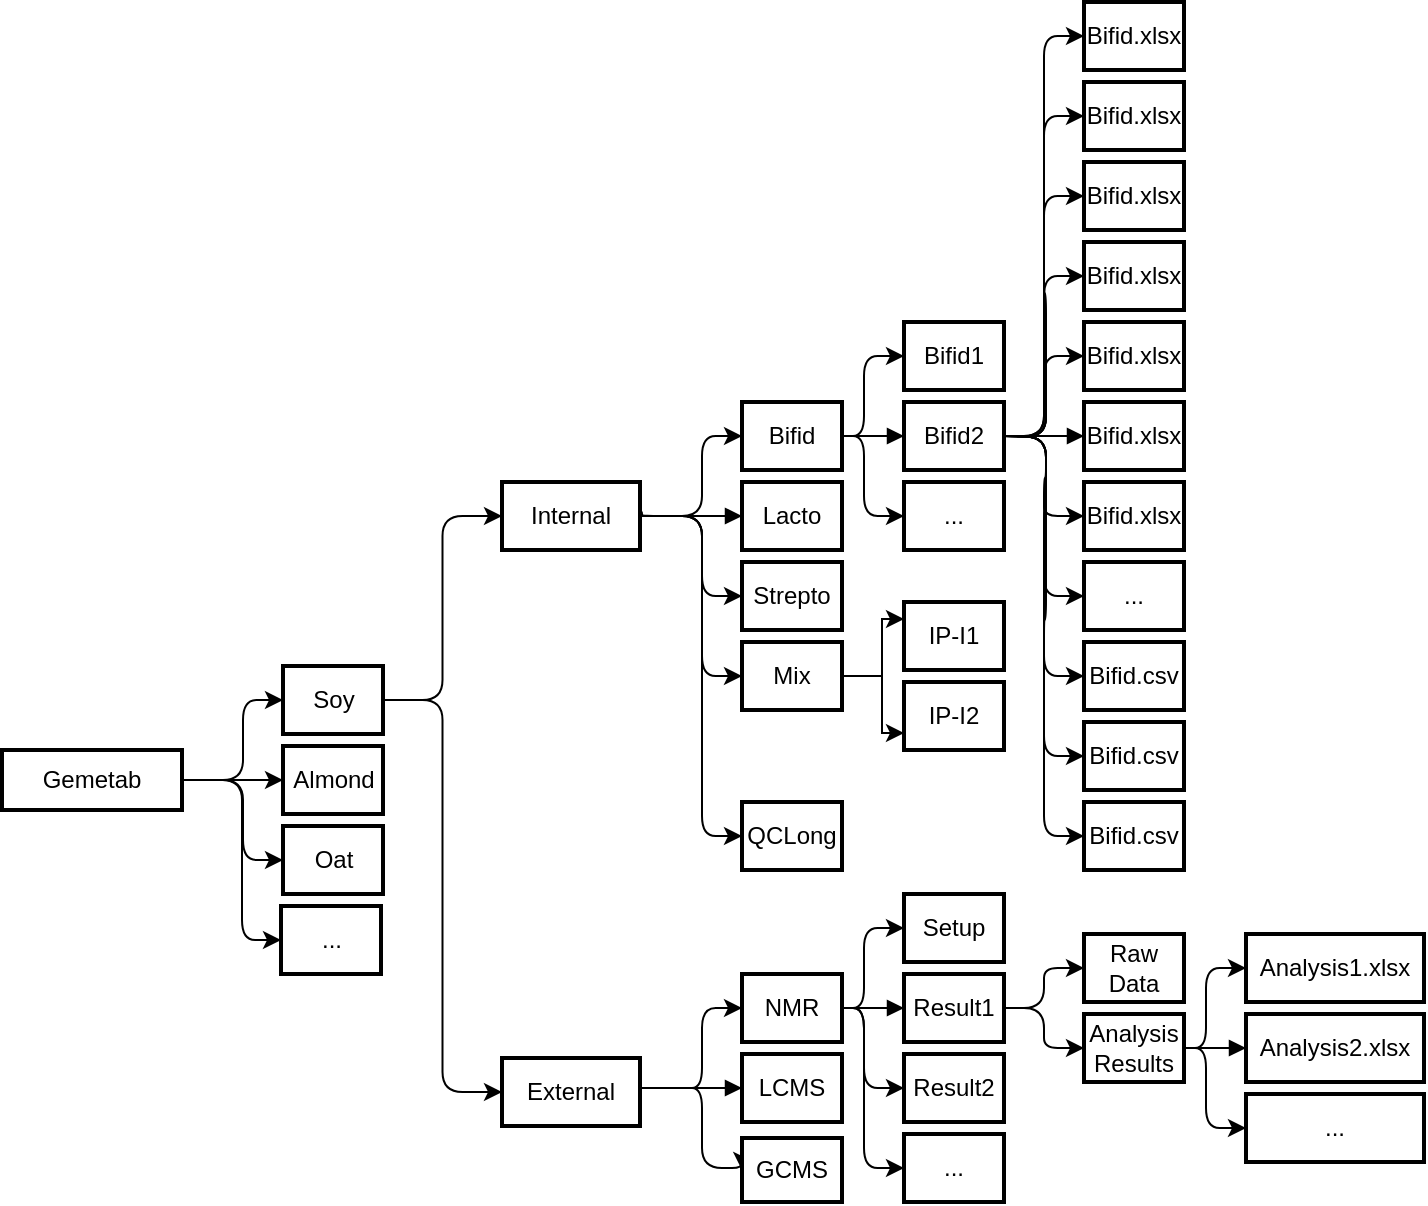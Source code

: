 <mxfile version="22.1.18" type="github">
  <diagram name="Page-1" id="PwfnWvD9wjche3ETHrIq">
    <mxGraphModel dx="2053" dy="1808" grid="1" gridSize="10" guides="1" tooltips="1" connect="1" arrows="1" fold="1" page="1" pageScale="1" pageWidth="827" pageHeight="1169" math="0" shadow="0">
      <root>
        <mxCell id="0" />
        <mxCell id="1" parent="0" />
        <mxCell id="RsjYX8GhMbYGZVRRr3Kg-16" style="edgeStyle=orthogonalEdgeStyle;rounded=1;orthogonalLoop=1;jettySize=auto;html=1;exitX=1;exitY=0.5;exitDx=0;exitDy=0;entryX=0;entryY=0.5;entryDx=0;entryDy=0;curved=0;" parent="1" source="6" target="3" edge="1">
          <mxGeometry relative="1" as="geometry" />
        </mxCell>
        <mxCell id="2" value="Gemetab" style="whiteSpace=wrap;strokeWidth=2;" parent="1" vertex="1">
          <mxGeometry x="-190" y="144" width="90" height="30" as="geometry" />
        </mxCell>
        <mxCell id="RsjYX8GhMbYGZVRRr3Kg-44" style="edgeStyle=orthogonalEdgeStyle;rounded=0;orthogonalLoop=1;jettySize=auto;html=1;exitX=1;exitY=0.5;exitDx=0;exitDy=0;entryX=0;entryY=0.5;entryDx=0;entryDy=0;" parent="1" target="RsjYX8GhMbYGZVRRr3Kg-18" edge="1">
          <mxGeometry relative="1" as="geometry">
            <mxPoint x="-80" y="159" as="sourcePoint" />
          </mxGeometry>
        </mxCell>
        <mxCell id="RsjYX8GhMbYGZVRRr3Kg-49" style="edgeStyle=orthogonalEdgeStyle;rounded=1;orthogonalLoop=1;jettySize=auto;html=1;entryX=0;entryY=0.5;entryDx=0;entryDy=0;curved=0;" parent="1" target="6" edge="1">
          <mxGeometry relative="1" as="geometry">
            <Array as="points">
              <mxPoint x="-69.5" y="159" />
              <mxPoint x="-69.5" y="119" />
            </Array>
            <mxPoint x="-100" y="159" as="sourcePoint" />
          </mxGeometry>
        </mxCell>
        <mxCell id="RsjYX8GhMbYGZVRRr3Kg-51" style="edgeStyle=orthogonalEdgeStyle;rounded=1;orthogonalLoop=1;jettySize=auto;html=1;entryX=0;entryY=0.5;entryDx=0;entryDy=0;curved=0;" parent="1" target="RsjYX8GhMbYGZVRRr3Kg-20" edge="1">
          <mxGeometry relative="1" as="geometry">
            <Array as="points">
              <mxPoint x="-69.5" y="159" />
              <mxPoint x="-69.5" y="199" />
            </Array>
            <mxPoint x="-100" y="159" as="sourcePoint" />
          </mxGeometry>
        </mxCell>
        <mxCell id="RsjYX8GhMbYGZVRRr3Kg-69" style="edgeStyle=orthogonalEdgeStyle;rounded=1;orthogonalLoop=1;jettySize=auto;html=1;exitX=1;exitY=0.5;exitDx=0;exitDy=0;entryX=0;entryY=0.5;entryDx=0;entryDy=0;curved=0;" parent="1" source="2" target="RsjYX8GhMbYGZVRRr3Kg-68" edge="1">
          <mxGeometry relative="1" as="geometry">
            <Array as="points">
              <mxPoint x="-70" y="159" />
              <mxPoint x="-70" y="239" />
            </Array>
            <mxPoint x="-80" y="159" as="sourcePoint" />
          </mxGeometry>
        </mxCell>
        <mxCell id="3" value="Internal" style="whiteSpace=wrap;strokeWidth=2;" parent="1" vertex="1">
          <mxGeometry x="60" y="10" width="69" height="34" as="geometry" />
        </mxCell>
        <mxCell id="RsjYX8GhMbYGZVRRr3Kg-58" style="edgeStyle=orthogonalEdgeStyle;rounded=1;orthogonalLoop=1;jettySize=auto;html=1;exitX=1;exitY=0.5;exitDx=0;exitDy=0;entryX=0;entryY=0.5;entryDx=0;entryDy=0;curved=0;" parent="1" target="RsjYX8GhMbYGZVRRr3Kg-22" edge="1">
          <mxGeometry relative="1" as="geometry">
            <Array as="points">
              <mxPoint x="160" y="313" />
              <mxPoint x="160" y="273" />
            </Array>
            <mxPoint x="150" y="313" as="sourcePoint" />
          </mxGeometry>
        </mxCell>
        <mxCell id="RsjYX8GhMbYGZVRRr3Kg-59" style="edgeStyle=orthogonalEdgeStyle;rounded=1;orthogonalLoop=1;jettySize=auto;html=1;exitX=1;exitY=0.5;exitDx=0;exitDy=0;entryX=0;entryY=0.5;entryDx=0;entryDy=0;curved=0;" parent="1" target="RsjYX8GhMbYGZVRRr3Kg-26" edge="1">
          <mxGeometry relative="1" as="geometry">
            <Array as="points">
              <mxPoint x="160" y="313" />
              <mxPoint x="160" y="353" />
            </Array>
            <mxPoint x="150" y="313" as="sourcePoint" />
          </mxGeometry>
        </mxCell>
        <mxCell id="5" value="External" style="whiteSpace=wrap;strokeWidth=2;" parent="1" vertex="1">
          <mxGeometry x="60" y="298" width="69" height="34" as="geometry" />
        </mxCell>
        <mxCell id="RsjYX8GhMbYGZVRRr3Kg-62" style="edgeStyle=orthogonalEdgeStyle;rounded=1;orthogonalLoop=1;jettySize=auto;html=1;exitX=1;exitY=0.5;exitDx=0;exitDy=0;entryX=0;entryY=0.5;entryDx=0;entryDy=0;curved=0;" parent="1" source="3" target="RsjYX8GhMbYGZVRRr3Kg-28" edge="1">
          <mxGeometry relative="1" as="geometry">
            <Array as="points">
              <mxPoint x="130" y="25" />
              <mxPoint x="130" y="27" />
              <mxPoint x="160" y="27" />
              <mxPoint x="160" y="-13" />
            </Array>
          </mxGeometry>
        </mxCell>
        <mxCell id="RsjYX8GhMbYGZVRRr3Kg-63" style="edgeStyle=orthogonalEdgeStyle;rounded=1;orthogonalLoop=1;jettySize=auto;html=1;exitX=1;exitY=0.5;exitDx=0;exitDy=0;entryX=0;entryY=0.5;entryDx=0;entryDy=0;curved=0;" parent="1" source="3" target="RsjYX8GhMbYGZVRRr3Kg-32" edge="1">
          <mxGeometry relative="1" as="geometry">
            <Array as="points">
              <mxPoint x="129" y="27" />
              <mxPoint x="160" y="27" />
              <mxPoint x="160" y="67" />
            </Array>
          </mxGeometry>
        </mxCell>
        <mxCell id="RsjYX8GhMbYGZVRRr3Kg-66" style="edgeStyle=orthogonalEdgeStyle;rounded=1;orthogonalLoop=1;jettySize=auto;html=1;exitX=1;exitY=0.5;exitDx=0;exitDy=0;entryX=0;entryY=0.5;entryDx=0;entryDy=0;curved=0;" parent="1" source="3" target="RsjYX8GhMbYGZVRRr3Kg-65" edge="1">
          <mxGeometry relative="1" as="geometry">
            <Array as="points">
              <mxPoint x="129" y="27" />
              <mxPoint x="160" y="27" />
              <mxPoint x="160" y="107" />
            </Array>
          </mxGeometry>
        </mxCell>
        <mxCell id="iCMz9JNVEekBgbVgnfSg-31" style="edgeStyle=orthogonalEdgeStyle;rounded=1;orthogonalLoop=1;jettySize=auto;html=1;exitX=1;exitY=0.5;exitDx=0;exitDy=0;entryX=0;entryY=0.5;entryDx=0;entryDy=0;curved=0;" edge="1" parent="1" source="3" target="iCMz9JNVEekBgbVgnfSg-26">
          <mxGeometry relative="1" as="geometry">
            <Array as="points">
              <mxPoint x="129" y="27" />
              <mxPoint x="160" y="27" />
              <mxPoint x="160" y="187" />
            </Array>
          </mxGeometry>
        </mxCell>
        <mxCell id="6" value="Soy" style="whiteSpace=wrap;strokeWidth=2;" parent="1" vertex="1">
          <mxGeometry x="-49.5" y="102" width="50" height="34" as="geometry" />
        </mxCell>
        <mxCell id="RsjYX8GhMbYGZVRRr3Kg-18" value="Almond" style="whiteSpace=wrap;strokeWidth=2;" parent="1" vertex="1">
          <mxGeometry x="-49.5" y="142" width="50" height="34" as="geometry" />
        </mxCell>
        <mxCell id="RsjYX8GhMbYGZVRRr3Kg-20" value="Oat" style="whiteSpace=wrap;strokeWidth=2;" parent="1" vertex="1">
          <mxGeometry x="-49.5" y="182" width="50" height="34" as="geometry" />
        </mxCell>
        <mxCell id="RsjYX8GhMbYGZVRRr3Kg-60" style="edgeStyle=orthogonalEdgeStyle;rounded=1;orthogonalLoop=1;jettySize=auto;html=1;exitX=1;exitY=0.5;exitDx=0;exitDy=0;entryX=0;entryY=0.5;entryDx=0;entryDy=0;curved=0;" parent="1" source="RsjYX8GhMbYGZVRRr3Kg-22" target="RsjYX8GhMbYGZVRRr3Kg-34" edge="1">
          <mxGeometry relative="1" as="geometry">
            <Array as="points">
              <mxPoint x="241" y="273" />
              <mxPoint x="241" y="233" />
            </Array>
          </mxGeometry>
        </mxCell>
        <mxCell id="RsjYX8GhMbYGZVRRr3Kg-61" style="edgeStyle=orthogonalEdgeStyle;rounded=1;orthogonalLoop=1;jettySize=auto;html=1;exitX=1;exitY=0.5;exitDx=0;exitDy=0;entryX=0;entryY=0.5;entryDx=0;entryDy=0;curved=0;" parent="1" source="RsjYX8GhMbYGZVRRr3Kg-22" target="RsjYX8GhMbYGZVRRr3Kg-38" edge="1">
          <mxGeometry relative="1" as="geometry">
            <Array as="points">
              <mxPoint x="241" y="273" />
              <mxPoint x="241" y="313" />
            </Array>
          </mxGeometry>
        </mxCell>
        <mxCell id="RsjYX8GhMbYGZVRRr3Kg-70" style="edgeStyle=orthogonalEdgeStyle;rounded=1;orthogonalLoop=1;jettySize=auto;html=1;exitX=1;exitY=0.5;exitDx=0;exitDy=0;entryX=0;entryY=0.5;entryDx=0;entryDy=0;curved=0;" parent="1" source="RsjYX8GhMbYGZVRRr3Kg-22" target="RsjYX8GhMbYGZVRRr3Kg-67" edge="1">
          <mxGeometry relative="1" as="geometry">
            <Array as="points">
              <mxPoint x="241" y="273" />
              <mxPoint x="241" y="353" />
            </Array>
          </mxGeometry>
        </mxCell>
        <mxCell id="RsjYX8GhMbYGZVRRr3Kg-22" value="NMR" style="whiteSpace=wrap;strokeWidth=2;" parent="1" vertex="1">
          <mxGeometry x="180" y="256" width="50" height="34" as="geometry" />
        </mxCell>
        <mxCell id="RsjYX8GhMbYGZVRRr3Kg-24" value="LCMS" style="whiteSpace=wrap;strokeWidth=2;" parent="1" vertex="1">
          <mxGeometry x="180" y="296" width="50" height="34" as="geometry" />
        </mxCell>
        <mxCell id="RsjYX8GhMbYGZVRRr3Kg-25" value="" style="curved=0;startArrow=none;endArrow=block;entryX=0;entryY=0.5;entryDx=0;entryDy=0;rounded=1;" parent="1" target="RsjYX8GhMbYGZVRRr3Kg-24" edge="1">
          <mxGeometry relative="1" as="geometry">
            <Array as="points" />
            <mxPoint x="130" y="313" as="sourcePoint" />
            <mxPoint x="190" y="323" as="targetPoint" />
          </mxGeometry>
        </mxCell>
        <mxCell id="RsjYX8GhMbYGZVRRr3Kg-26" value="GCMS" style="whiteSpace=wrap;strokeWidth=2;" parent="1" vertex="1">
          <mxGeometry x="180" y="338" width="50" height="32" as="geometry" />
        </mxCell>
        <mxCell id="RsjYX8GhMbYGZVRRr3Kg-86" style="edgeStyle=orthogonalEdgeStyle;rounded=1;orthogonalLoop=1;jettySize=auto;html=1;exitX=1;exitY=0.5;exitDx=0;exitDy=0;entryX=0;entryY=0.5;entryDx=0;entryDy=0;strokeColor=none;curved=0;" parent="1" target="RsjYX8GhMbYGZVRRr3Kg-81" edge="1">
          <mxGeometry relative="1" as="geometry">
            <mxPoint x="311" y="-13.0" as="sourcePoint" />
          </mxGeometry>
        </mxCell>
        <mxCell id="RsjYX8GhMbYGZVRRr3Kg-93" style="edgeStyle=orthogonalEdgeStyle;rounded=1;orthogonalLoop=1;jettySize=auto;html=1;exitX=1;exitY=0.5;exitDx=0;exitDy=0;entryX=0;entryY=0.5;entryDx=0;entryDy=0;curved=0;" parent="1" target="RsjYX8GhMbYGZVRRr3Kg-90" edge="1">
          <mxGeometry relative="1" as="geometry">
            <mxPoint x="311" y="-13.0" as="sourcePoint" />
            <Array as="points">
              <mxPoint x="331" y="-13" />
              <mxPoint x="331" y="-213" />
            </Array>
          </mxGeometry>
        </mxCell>
        <mxCell id="RsjYX8GhMbYGZVRRr3Kg-28" value="Bifid" style="whiteSpace=wrap;strokeWidth=2;" parent="1" vertex="1">
          <mxGeometry x="180" y="-30" width="50" height="34" as="geometry" />
        </mxCell>
        <mxCell id="RsjYX8GhMbYGZVRRr3Kg-30" value="Lacto" style="whiteSpace=wrap;strokeWidth=2;" parent="1" vertex="1">
          <mxGeometry x="180" y="10" width="50" height="34" as="geometry" />
        </mxCell>
        <mxCell id="RsjYX8GhMbYGZVRRr3Kg-31" value="" style="curved=0;startArrow=none;endArrow=block;entryX=0;entryY=0.5;entryDx=0;entryDy=0;rounded=1;" parent="1" target="RsjYX8GhMbYGZVRRr3Kg-30" edge="1">
          <mxGeometry relative="1" as="geometry">
            <Array as="points" />
            <mxPoint x="150" y="27" as="sourcePoint" />
            <mxPoint x="190" y="37" as="targetPoint" />
          </mxGeometry>
        </mxCell>
        <mxCell id="RsjYX8GhMbYGZVRRr3Kg-32" value="Strepto" style="whiteSpace=wrap;strokeWidth=2;" parent="1" vertex="1">
          <mxGeometry x="180" y="50" width="50" height="34" as="geometry" />
        </mxCell>
        <mxCell id="RsjYX8GhMbYGZVRRr3Kg-34" value="Setup" style="whiteSpace=wrap;strokeWidth=2;" parent="1" vertex="1">
          <mxGeometry x="261" y="216" width="50" height="34" as="geometry" />
        </mxCell>
        <mxCell id="RsjYX8GhMbYGZVRRr3Kg-42" value="" style="edgeStyle=orthogonalEdgeStyle;rounded=1;orthogonalLoop=1;jettySize=auto;html=1;curved=0;" parent="1" source="RsjYX8GhMbYGZVRRr3Kg-36" target="RsjYX8GhMbYGZVRRr3Kg-41" edge="1">
          <mxGeometry relative="1" as="geometry" />
        </mxCell>
        <mxCell id="RsjYX8GhMbYGZVRRr3Kg-36" value="Result1" style="whiteSpace=wrap;strokeWidth=2;" parent="1" vertex="1">
          <mxGeometry x="261" y="256" width="50" height="34" as="geometry" />
        </mxCell>
        <mxCell id="RsjYX8GhMbYGZVRRr3Kg-37" value="" style="curved=0;startArrow=none;endArrow=block;entryX=0;entryY=0.5;entryDx=0;entryDy=0;rounded=1;" parent="1" target="RsjYX8GhMbYGZVRRr3Kg-36" edge="1">
          <mxGeometry relative="1" as="geometry">
            <Array as="points" />
            <mxPoint x="231" y="273" as="sourcePoint" />
            <mxPoint x="271" y="283" as="targetPoint" />
          </mxGeometry>
        </mxCell>
        <mxCell id="RsjYX8GhMbYGZVRRr3Kg-38" value="Result2" style="whiteSpace=wrap;strokeWidth=2;" parent="1" vertex="1">
          <mxGeometry x="261" y="296" width="50" height="34" as="geometry" />
        </mxCell>
        <mxCell id="RsjYX8GhMbYGZVRRr3Kg-40" value="Raw Data" style="whiteSpace=wrap;strokeWidth=2;" parent="1" vertex="1">
          <mxGeometry x="351" y="236" width="50" height="34" as="geometry" />
        </mxCell>
        <mxCell id="RsjYX8GhMbYGZVRRr3Kg-41" value="Analysis Results" style="whiteSpace=wrap;strokeWidth=2;" parent="1" vertex="1">
          <mxGeometry x="351" y="276" width="50" height="34" as="geometry" />
        </mxCell>
        <mxCell id="RsjYX8GhMbYGZVRRr3Kg-43" value="" style="edgeStyle=orthogonalEdgeStyle;rounded=1;orthogonalLoop=1;jettySize=auto;html=1;exitX=1;exitY=0.5;exitDx=0;exitDy=0;entryX=0;entryY=0.5;entryDx=0;entryDy=0;curved=0;" parent="1" source="RsjYX8GhMbYGZVRRr3Kg-36" target="RsjYX8GhMbYGZVRRr3Kg-40" edge="1">
          <mxGeometry relative="1" as="geometry">
            <mxPoint x="321" y="283" as="sourcePoint" />
            <mxPoint x="351" y="303" as="targetPoint" />
            <Array as="points">
              <mxPoint x="331" y="273" />
              <mxPoint x="331" y="253" />
            </Array>
          </mxGeometry>
        </mxCell>
        <mxCell id="iCMz9JNVEekBgbVgnfSg-29" style="edgeStyle=orthogonalEdgeStyle;rounded=0;orthogonalLoop=1;jettySize=auto;html=1;exitX=1;exitY=0.5;exitDx=0;exitDy=0;entryX=0;entryY=0.25;entryDx=0;entryDy=0;" edge="1" parent="1" source="RsjYX8GhMbYGZVRRr3Kg-65" target="iCMz9JNVEekBgbVgnfSg-23">
          <mxGeometry relative="1" as="geometry" />
        </mxCell>
        <mxCell id="iCMz9JNVEekBgbVgnfSg-30" style="edgeStyle=orthogonalEdgeStyle;rounded=0;orthogonalLoop=1;jettySize=auto;html=1;exitX=1;exitY=0.5;exitDx=0;exitDy=0;entryX=0;entryY=0.75;entryDx=0;entryDy=0;" edge="1" parent="1" source="RsjYX8GhMbYGZVRRr3Kg-65" target="iCMz9JNVEekBgbVgnfSg-24">
          <mxGeometry relative="1" as="geometry" />
        </mxCell>
        <mxCell id="RsjYX8GhMbYGZVRRr3Kg-65" value="Mix" style="whiteSpace=wrap;strokeWidth=2;" parent="1" vertex="1">
          <mxGeometry x="180" y="90" width="50" height="34" as="geometry" />
        </mxCell>
        <mxCell id="RsjYX8GhMbYGZVRRr3Kg-67" value="..." style="whiteSpace=wrap;strokeWidth=2;" parent="1" vertex="1">
          <mxGeometry x="261" y="336" width="50" height="34" as="geometry" />
        </mxCell>
        <mxCell id="RsjYX8GhMbYGZVRRr3Kg-68" value="..." style="whiteSpace=wrap;strokeWidth=2;" parent="1" vertex="1">
          <mxGeometry x="-50.5" y="222" width="50" height="34" as="geometry" />
        </mxCell>
        <mxCell id="RsjYX8GhMbYGZVRRr3Kg-71" style="edgeStyle=orthogonalEdgeStyle;rounded=1;orthogonalLoop=1;jettySize=auto;html=1;exitX=1;exitY=0.5;exitDx=0;exitDy=0;entryX=0;entryY=0.5;entryDx=0;entryDy=0;curved=0;" parent="1" target="RsjYX8GhMbYGZVRRr3Kg-74" edge="1">
          <mxGeometry relative="1" as="geometry">
            <mxPoint x="311" y="-13" as="sourcePoint" />
            <Array as="points">
              <mxPoint x="331" y="-13" />
              <mxPoint x="331" y="-53" />
            </Array>
          </mxGeometry>
        </mxCell>
        <mxCell id="RsjYX8GhMbYGZVRRr3Kg-74" value="Bifid.xlsx" style="whiteSpace=wrap;strokeWidth=2;" parent="1" vertex="1">
          <mxGeometry x="351" y="-70" width="50" height="34" as="geometry" />
        </mxCell>
        <mxCell id="RsjYX8GhMbYGZVRRr3Kg-75" value="Bifid.xlsx" style="whiteSpace=wrap;strokeWidth=2;" parent="1" vertex="1">
          <mxGeometry x="351" y="-30" width="50" height="34" as="geometry" />
        </mxCell>
        <mxCell id="RsjYX8GhMbYGZVRRr3Kg-76" value="" style="curved=0;startArrow=none;endArrow=block;entryX=0;entryY=0.5;entryDx=0;entryDy=0;rounded=1;" parent="1" target="RsjYX8GhMbYGZVRRr3Kg-75" edge="1">
          <mxGeometry relative="1" as="geometry">
            <Array as="points" />
            <mxPoint x="311" y="-13" as="sourcePoint" />
            <mxPoint x="351" y="-3" as="targetPoint" />
          </mxGeometry>
        </mxCell>
        <mxCell id="RsjYX8GhMbYGZVRRr3Kg-77" value="Bifid.xlsx" style="whiteSpace=wrap;strokeWidth=2;" parent="1" vertex="1">
          <mxGeometry x="351" y="10" width="50" height="34" as="geometry" />
        </mxCell>
        <mxCell id="RsjYX8GhMbYGZVRRr3Kg-78" value="..." style="whiteSpace=wrap;strokeWidth=2;" parent="1" vertex="1">
          <mxGeometry x="351" y="50" width="50" height="34" as="geometry" />
        </mxCell>
        <mxCell id="RsjYX8GhMbYGZVRRr3Kg-79" value="Bifid.xlsx" style="whiteSpace=wrap;strokeWidth=2;" parent="1" vertex="1">
          <mxGeometry x="351" y="-190" width="50" height="34" as="geometry" />
        </mxCell>
        <mxCell id="RsjYX8GhMbYGZVRRr3Kg-80" value="Bifid.xlsx" style="whiteSpace=wrap;strokeWidth=2;" parent="1" vertex="1">
          <mxGeometry x="351" y="-150" width="50" height="34" as="geometry" />
        </mxCell>
        <mxCell id="RsjYX8GhMbYGZVRRr3Kg-81" value="Bifid.xlsx" style="whiteSpace=wrap;strokeWidth=2;" parent="1" vertex="1">
          <mxGeometry x="351" y="-110" width="50" height="34" as="geometry" />
        </mxCell>
        <mxCell id="RsjYX8GhMbYGZVRRr3Kg-82" value="Bifid.csv" style="whiteSpace=wrap;strokeWidth=2;" parent="1" vertex="1">
          <mxGeometry x="351" y="130" width="50" height="34" as="geometry" />
        </mxCell>
        <mxCell id="RsjYX8GhMbYGZVRRr3Kg-83" value="Bifid.csv" style="whiteSpace=wrap;strokeWidth=2;" parent="1" vertex="1">
          <mxGeometry x="351" y="90" width="50" height="34" as="geometry" />
        </mxCell>
        <mxCell id="RsjYX8GhMbYGZVRRr3Kg-90" value="Bifid.xlsx" style="whiteSpace=wrap;strokeWidth=2;" parent="1" vertex="1">
          <mxGeometry x="351" y="-230" width="50" height="34" as="geometry" />
        </mxCell>
        <mxCell id="RsjYX8GhMbYGZVRRr3Kg-91" value="Bifid.csv" style="whiteSpace=wrap;strokeWidth=2;" parent="1" vertex="1">
          <mxGeometry x="351" y="170" width="50" height="34" as="geometry" />
        </mxCell>
        <mxCell id="RsjYX8GhMbYGZVRRr3Kg-103" style="edgeStyle=orthogonalEdgeStyle;rounded=1;orthogonalLoop=1;jettySize=auto;html=1;exitX=1;exitY=0.5;exitDx=0;exitDy=0;entryX=0;entryY=0.5;entryDx=0;entryDy=0;curved=0;" parent="1" target="RsjYX8GhMbYGZVRRr3Kg-79" edge="1">
          <mxGeometry relative="1" as="geometry">
            <mxPoint x="311" y="-13" as="sourcePoint" />
          </mxGeometry>
        </mxCell>
        <mxCell id="RsjYX8GhMbYGZVRRr3Kg-104" style="edgeStyle=orthogonalEdgeStyle;rounded=1;orthogonalLoop=1;jettySize=auto;html=1;exitX=1;exitY=0.5;exitDx=0;exitDy=0;entryX=0;entryY=0.5;entryDx=0;entryDy=0;curved=0;" parent="1" target="RsjYX8GhMbYGZVRRr3Kg-80" edge="1">
          <mxGeometry relative="1" as="geometry">
            <mxPoint x="311" y="-13" as="sourcePoint" />
          </mxGeometry>
        </mxCell>
        <mxCell id="RsjYX8GhMbYGZVRRr3Kg-105" style="edgeStyle=orthogonalEdgeStyle;rounded=1;orthogonalLoop=1;jettySize=auto;html=1;exitX=1;exitY=0.5;exitDx=0;exitDy=0;entryX=0;entryY=0.5;entryDx=0;entryDy=0;curved=0;" parent="1" target="RsjYX8GhMbYGZVRRr3Kg-81" edge="1">
          <mxGeometry relative="1" as="geometry">
            <mxPoint x="311" y="-13" as="sourcePoint" />
          </mxGeometry>
        </mxCell>
        <mxCell id="RsjYX8GhMbYGZVRRr3Kg-106" style="edgeStyle=orthogonalEdgeStyle;rounded=1;orthogonalLoop=1;jettySize=auto;html=1;exitX=1;exitY=0.5;exitDx=0;exitDy=0;entryX=0;entryY=0.5;entryDx=0;entryDy=0;curved=0;" parent="1" target="RsjYX8GhMbYGZVRRr3Kg-78" edge="1">
          <mxGeometry relative="1" as="geometry">
            <mxPoint x="311" y="-13" as="sourcePoint" />
          </mxGeometry>
        </mxCell>
        <mxCell id="RsjYX8GhMbYGZVRRr3Kg-107" style="edgeStyle=orthogonalEdgeStyle;rounded=1;orthogonalLoop=1;jettySize=auto;html=1;exitX=1;exitY=0.5;exitDx=0;exitDy=0;entryX=0;entryY=0.5;entryDx=0;entryDy=0;curved=0;" parent="1" target="RsjYX8GhMbYGZVRRr3Kg-83" edge="1">
          <mxGeometry relative="1" as="geometry">
            <mxPoint x="311" y="-13" as="sourcePoint" />
          </mxGeometry>
        </mxCell>
        <mxCell id="RsjYX8GhMbYGZVRRr3Kg-108" style="edgeStyle=orthogonalEdgeStyle;rounded=1;orthogonalLoop=1;jettySize=auto;html=1;exitX=1;exitY=0.5;exitDx=0;exitDy=0;entryX=0;entryY=0.5;entryDx=0;entryDy=0;curved=0;" parent="1" target="RsjYX8GhMbYGZVRRr3Kg-82" edge="1">
          <mxGeometry relative="1" as="geometry">
            <mxPoint x="311" y="-13" as="sourcePoint" />
          </mxGeometry>
        </mxCell>
        <mxCell id="RsjYX8GhMbYGZVRRr3Kg-109" style="edgeStyle=orthogonalEdgeStyle;rounded=1;orthogonalLoop=1;jettySize=auto;html=1;exitX=1;exitY=0.5;exitDx=0;exitDy=0;entryX=0;entryY=0.5;entryDx=0;entryDy=0;curved=0;" parent="1" target="RsjYX8GhMbYGZVRRr3Kg-91" edge="1">
          <mxGeometry relative="1" as="geometry">
            <mxPoint x="311" y="-13" as="sourcePoint" />
          </mxGeometry>
        </mxCell>
        <mxCell id="RsjYX8GhMbYGZVRRr3Kg-110" style="edgeStyle=orthogonalEdgeStyle;rounded=1;orthogonalLoop=1;jettySize=auto;html=1;exitX=1;exitY=0.5;exitDx=0;exitDy=0;entryX=0;entryY=0.5;entryDx=0;entryDy=0;curved=0;" parent="1" target="RsjYX8GhMbYGZVRRr3Kg-77" edge="1">
          <mxGeometry relative="1" as="geometry">
            <mxPoint x="311" y="-13" as="sourcePoint" />
          </mxGeometry>
        </mxCell>
        <mxCell id="iCMz9JNVEekBgbVgnfSg-6" style="edgeStyle=orthogonalEdgeStyle;rounded=1;orthogonalLoop=1;jettySize=auto;html=1;exitX=1;exitY=0.5;exitDx=0;exitDy=0;entryX=0;entryY=0.5;entryDx=0;entryDy=0;curved=0;" edge="1" parent="1" target="iCMz9JNVEekBgbVgnfSg-8">
          <mxGeometry relative="1" as="geometry">
            <mxPoint x="230" y="-13" as="sourcePoint" />
            <Array as="points">
              <mxPoint x="241" y="-13" />
              <mxPoint x="241" y="-53" />
            </Array>
          </mxGeometry>
        </mxCell>
        <mxCell id="iCMz9JNVEekBgbVgnfSg-7" style="edgeStyle=orthogonalEdgeStyle;rounded=1;orthogonalLoop=1;jettySize=auto;html=1;exitX=1;exitY=0.5;exitDx=0;exitDy=0;entryX=0;entryY=0.5;entryDx=0;entryDy=0;curved=0;" edge="1" parent="1" target="iCMz9JNVEekBgbVgnfSg-11">
          <mxGeometry relative="1" as="geometry">
            <mxPoint x="230" y="-13" as="sourcePoint" />
            <Array as="points">
              <mxPoint x="241" y="-13" />
              <mxPoint x="241" y="27" />
            </Array>
          </mxGeometry>
        </mxCell>
        <mxCell id="iCMz9JNVEekBgbVgnfSg-8" value="Bifid1" style="whiteSpace=wrap;strokeWidth=2;" vertex="1" parent="1">
          <mxGeometry x="261" y="-70" width="50" height="34" as="geometry" />
        </mxCell>
        <mxCell id="iCMz9JNVEekBgbVgnfSg-9" value="Bifid2" style="whiteSpace=wrap;strokeWidth=2;" vertex="1" parent="1">
          <mxGeometry x="261" y="-30" width="50" height="34" as="geometry" />
        </mxCell>
        <mxCell id="iCMz9JNVEekBgbVgnfSg-10" value="" style="curved=0;startArrow=none;endArrow=block;entryX=0;entryY=0.5;entryDx=0;entryDy=0;rounded=1;" edge="1" parent="1" target="iCMz9JNVEekBgbVgnfSg-9">
          <mxGeometry relative="1" as="geometry">
            <Array as="points" />
            <mxPoint x="231" y="-13" as="sourcePoint" />
            <mxPoint x="271" y="-3" as="targetPoint" />
          </mxGeometry>
        </mxCell>
        <mxCell id="iCMz9JNVEekBgbVgnfSg-11" value="..." style="whiteSpace=wrap;strokeWidth=2;" vertex="1" parent="1">
          <mxGeometry x="261" y="10" width="50" height="34" as="geometry" />
        </mxCell>
        <mxCell id="iCMz9JNVEekBgbVgnfSg-12" style="edgeStyle=orthogonalEdgeStyle;rounded=1;orthogonalLoop=1;jettySize=auto;html=1;exitX=1;exitY=0.5;exitDx=0;exitDy=0;entryX=0;entryY=0.5;entryDx=0;entryDy=0;curved=0;" edge="1" parent="1" target="iCMz9JNVEekBgbVgnfSg-14">
          <mxGeometry relative="1" as="geometry">
            <mxPoint x="401" y="293" as="sourcePoint" />
            <Array as="points">
              <mxPoint x="412" y="293" />
              <mxPoint x="412" y="253" />
            </Array>
          </mxGeometry>
        </mxCell>
        <mxCell id="iCMz9JNVEekBgbVgnfSg-13" style="edgeStyle=orthogonalEdgeStyle;rounded=1;orthogonalLoop=1;jettySize=auto;html=1;exitX=1;exitY=0.5;exitDx=0;exitDy=0;entryX=0;entryY=0.5;entryDx=0;entryDy=0;curved=0;" edge="1" parent="1" target="iCMz9JNVEekBgbVgnfSg-17">
          <mxGeometry relative="1" as="geometry">
            <mxPoint x="401" y="293" as="sourcePoint" />
            <Array as="points">
              <mxPoint x="412" y="293" />
              <mxPoint x="412" y="333" />
            </Array>
          </mxGeometry>
        </mxCell>
        <mxCell id="iCMz9JNVEekBgbVgnfSg-14" value="Analysis1.xlsx" style="whiteSpace=wrap;strokeWidth=2;" vertex="1" parent="1">
          <mxGeometry x="432" y="236" width="89" height="34" as="geometry" />
        </mxCell>
        <mxCell id="iCMz9JNVEekBgbVgnfSg-15" value="Analysis2.xlsx" style="whiteSpace=wrap;strokeWidth=2;" vertex="1" parent="1">
          <mxGeometry x="432" y="276" width="89" height="34" as="geometry" />
        </mxCell>
        <mxCell id="iCMz9JNVEekBgbVgnfSg-16" value="" style="curved=0;startArrow=none;endArrow=block;entryX=0;entryY=0.5;entryDx=0;entryDy=0;rounded=1;" edge="1" parent="1" target="iCMz9JNVEekBgbVgnfSg-15">
          <mxGeometry relative="1" as="geometry">
            <Array as="points" />
            <mxPoint x="402" y="293" as="sourcePoint" />
            <mxPoint x="442" y="303" as="targetPoint" />
          </mxGeometry>
        </mxCell>
        <mxCell id="iCMz9JNVEekBgbVgnfSg-17" value="..." style="whiteSpace=wrap;strokeWidth=2;" vertex="1" parent="1">
          <mxGeometry x="432" y="316" width="89" height="34" as="geometry" />
        </mxCell>
        <mxCell id="iCMz9JNVEekBgbVgnfSg-23" value="IP-I1" style="whiteSpace=wrap;strokeWidth=2;" vertex="1" parent="1">
          <mxGeometry x="261" y="70" width="50" height="34" as="geometry" />
        </mxCell>
        <mxCell id="iCMz9JNVEekBgbVgnfSg-24" value="IP-I2" style="whiteSpace=wrap;strokeWidth=2;" vertex="1" parent="1">
          <mxGeometry x="261" y="110" width="50" height="34" as="geometry" />
        </mxCell>
        <mxCell id="iCMz9JNVEekBgbVgnfSg-26" value="QCLong" style="whiteSpace=wrap;strokeWidth=2;" vertex="1" parent="1">
          <mxGeometry x="180" y="170" width="50" height="34" as="geometry" />
        </mxCell>
        <mxCell id="iCMz9JNVEekBgbVgnfSg-33" style="edgeStyle=orthogonalEdgeStyle;rounded=1;orthogonalLoop=1;jettySize=auto;html=1;exitX=1;exitY=0.5;exitDx=0;exitDy=0;curved=0;entryX=0;entryY=0.5;entryDx=0;entryDy=0;" edge="1" parent="1" source="6" target="5">
          <mxGeometry relative="1" as="geometry">
            <mxPoint x="11" y="129" as="sourcePoint" />
            <mxPoint x="90" y="258" as="targetPoint" />
          </mxGeometry>
        </mxCell>
      </root>
    </mxGraphModel>
  </diagram>
</mxfile>
